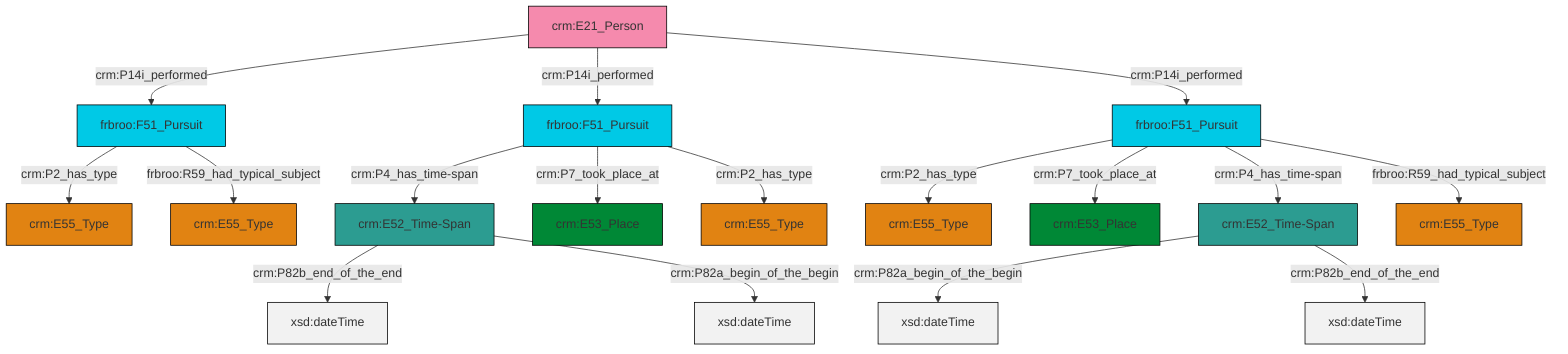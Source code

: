 graph TD
classDef Literal fill:#f2f2f2,stroke:#000000;
classDef CRM_Entity fill:#FFFFFF,stroke:#000000;
classDef Temporal_Entity fill:#00C9E6, stroke:#000000;
classDef Type fill:#E18312, stroke:#000000;
classDef Time-Span fill:#2C9C91, stroke:#000000;
classDef Appellation fill:#FFEB7F, stroke:#000000;
classDef Place fill:#008836, stroke:#000000;
classDef Persistent_Item fill:#B266B2, stroke:#000000;
classDef Conceptual_Object fill:#FFD700, stroke:#000000;
classDef Physical_Thing fill:#D2B48C, stroke:#000000;
classDef Actor fill:#f58aad, stroke:#000000;
classDef PC_Classes fill:#4ce600, stroke:#000000;
classDef Multi fill:#cccccc,stroke:#000000;

2["crm:E21_Person"]:::Actor -->|crm:P14i_performed| 3["frbroo:F51_Pursuit"]:::Temporal_Entity
10["frbroo:F51_Pursuit"]:::Temporal_Entity -->|crm:P2_has_type| 11["crm:E55_Type"]:::Type
10["frbroo:F51_Pursuit"]:::Temporal_Entity -->|crm:P7_took_place_at| 14["crm:E53_Place"]:::Place
3["frbroo:F51_Pursuit"]:::Temporal_Entity -->|crm:P2_has_type| 0["crm:E55_Type"]:::Type
10["frbroo:F51_Pursuit"]:::Temporal_Entity -->|crm:P4_has_time-span| 6["crm:E52_Time-Span"]:::Time-Span
18["frbroo:F51_Pursuit"]:::Temporal_Entity -->|crm:P4_has_time-span| 19["crm:E52_Time-Span"]:::Time-Span
18["frbroo:F51_Pursuit"]:::Temporal_Entity -->|crm:P7_took_place_at| 8["crm:E53_Place"]:::Place
2["crm:E21_Person"]:::Actor -->|crm:P14i_performed| 18["frbroo:F51_Pursuit"]:::Temporal_Entity
2["crm:E21_Person"]:::Actor -->|crm:P14i_performed| 10["frbroo:F51_Pursuit"]:::Temporal_Entity
18["frbroo:F51_Pursuit"]:::Temporal_Entity -->|crm:P2_has_type| 4["crm:E55_Type"]:::Type
19["crm:E52_Time-Span"]:::Time-Span -->|crm:P82b_end_of_the_end| 25[xsd:dateTime]:::Literal
19["crm:E52_Time-Span"]:::Time-Span -->|crm:P82a_begin_of_the_begin| 26[xsd:dateTime]:::Literal
6["crm:E52_Time-Span"]:::Time-Span -->|crm:P82a_begin_of_the_begin| 27[xsd:dateTime]:::Literal
10["frbroo:F51_Pursuit"]:::Temporal_Entity -->|frbroo:R59_had_typical_subject| 21["crm:E55_Type"]:::Type
6["crm:E52_Time-Span"]:::Time-Span -->|crm:P82b_end_of_the_end| 28[xsd:dateTime]:::Literal
3["frbroo:F51_Pursuit"]:::Temporal_Entity -->|frbroo:R59_had_typical_subject| 15["crm:E55_Type"]:::Type
